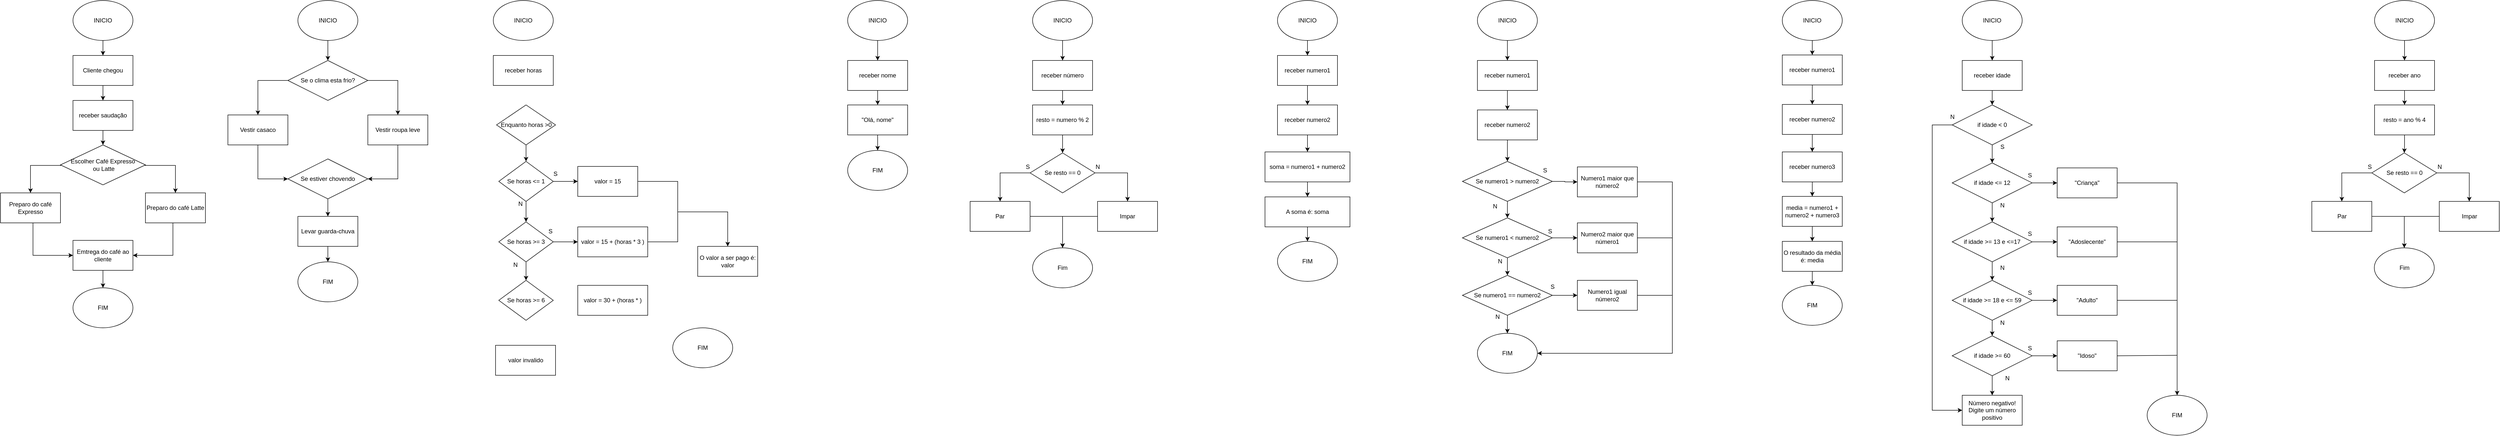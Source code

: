 <mxfile version="26.0.14">
  <diagram id="C5RBs43oDa-KdzZeNtuy" name="Page-1">
    <mxGraphModel dx="811" dy="729" grid="1" gridSize="10" guides="1" tooltips="1" connect="1" arrows="1" fold="1" page="1" pageScale="1" pageWidth="827" pageHeight="1169" math="0" shadow="0">
      <root>
        <mxCell id="WIyWlLk6GJQsqaUBKTNV-0" />
        <mxCell id="WIyWlLk6GJQsqaUBKTNV-1" parent="WIyWlLk6GJQsqaUBKTNV-0" />
        <mxCell id="ahV0ZxIN8dwzT_DsHm7h-9" style="edgeStyle=orthogonalEdgeStyle;rounded=0;orthogonalLoop=1;jettySize=auto;html=1;entryX=0.5;entryY=0;entryDx=0;entryDy=0;" edge="1" parent="WIyWlLk6GJQsqaUBKTNV-1" source="ahV0ZxIN8dwzT_DsHm7h-0" target="ahV0ZxIN8dwzT_DsHm7h-4">
          <mxGeometry relative="1" as="geometry" />
        </mxCell>
        <mxCell id="ahV0ZxIN8dwzT_DsHm7h-0" value="INICIO" style="ellipse;whiteSpace=wrap;html=1;" vertex="1" parent="WIyWlLk6GJQsqaUBKTNV-1">
          <mxGeometry x="320" y="70" width="120" height="80" as="geometry" />
        </mxCell>
        <mxCell id="ahV0ZxIN8dwzT_DsHm7h-11" style="edgeStyle=orthogonalEdgeStyle;rounded=0;orthogonalLoop=1;jettySize=auto;html=1;entryX=0.5;entryY=0;entryDx=0;entryDy=0;" edge="1" parent="WIyWlLk6GJQsqaUBKTNV-1" source="ahV0ZxIN8dwzT_DsHm7h-3" target="ahV0ZxIN8dwzT_DsHm7h-5">
          <mxGeometry relative="1" as="geometry" />
        </mxCell>
        <mxCell id="ahV0ZxIN8dwzT_DsHm7h-3" value="receber saudação" style="rounded=0;whiteSpace=wrap;html=1;" vertex="1" parent="WIyWlLk6GJQsqaUBKTNV-1">
          <mxGeometry x="320" y="270" width="120" height="60" as="geometry" />
        </mxCell>
        <mxCell id="ahV0ZxIN8dwzT_DsHm7h-10" style="edgeStyle=orthogonalEdgeStyle;rounded=0;orthogonalLoop=1;jettySize=auto;html=1;" edge="1" parent="WIyWlLk6GJQsqaUBKTNV-1" source="ahV0ZxIN8dwzT_DsHm7h-4" target="ahV0ZxIN8dwzT_DsHm7h-3">
          <mxGeometry relative="1" as="geometry" />
        </mxCell>
        <mxCell id="ahV0ZxIN8dwzT_DsHm7h-4" value="Cliente chegou" style="rounded=0;whiteSpace=wrap;html=1;" vertex="1" parent="WIyWlLk6GJQsqaUBKTNV-1">
          <mxGeometry x="320" y="180" width="120" height="60" as="geometry" />
        </mxCell>
        <mxCell id="ahV0ZxIN8dwzT_DsHm7h-12" style="edgeStyle=orthogonalEdgeStyle;rounded=0;orthogonalLoop=1;jettySize=auto;html=1;entryX=0.5;entryY=0;entryDx=0;entryDy=0;" edge="1" parent="WIyWlLk6GJQsqaUBKTNV-1" source="ahV0ZxIN8dwzT_DsHm7h-5" target="ahV0ZxIN8dwzT_DsHm7h-6">
          <mxGeometry relative="1" as="geometry">
            <Array as="points">
              <mxPoint x="235" y="400" />
            </Array>
          </mxGeometry>
        </mxCell>
        <mxCell id="ahV0ZxIN8dwzT_DsHm7h-13" style="edgeStyle=orthogonalEdgeStyle;rounded=0;orthogonalLoop=1;jettySize=auto;html=1;entryX=0.5;entryY=0;entryDx=0;entryDy=0;" edge="1" parent="WIyWlLk6GJQsqaUBKTNV-1" source="ahV0ZxIN8dwzT_DsHm7h-5" target="ahV0ZxIN8dwzT_DsHm7h-7">
          <mxGeometry relative="1" as="geometry">
            <Array as="points">
              <mxPoint x="525" y="400" />
            </Array>
          </mxGeometry>
        </mxCell>
        <mxCell id="ahV0ZxIN8dwzT_DsHm7h-5" value="Escolher Café Expresso&lt;div&gt;&amp;nbsp;ou Latte&lt;/div&gt;" style="rhombus;whiteSpace=wrap;html=1;" vertex="1" parent="WIyWlLk6GJQsqaUBKTNV-1">
          <mxGeometry x="295" y="359" width="170" height="80" as="geometry" />
        </mxCell>
        <mxCell id="ahV0ZxIN8dwzT_DsHm7h-14" style="edgeStyle=orthogonalEdgeStyle;rounded=0;orthogonalLoop=1;jettySize=auto;html=1;entryX=0;entryY=0.5;entryDx=0;entryDy=0;" edge="1" parent="WIyWlLk6GJQsqaUBKTNV-1" source="ahV0ZxIN8dwzT_DsHm7h-6" target="ahV0ZxIN8dwzT_DsHm7h-8">
          <mxGeometry relative="1" as="geometry">
            <Array as="points">
              <mxPoint x="240" y="580" />
            </Array>
          </mxGeometry>
        </mxCell>
        <mxCell id="ahV0ZxIN8dwzT_DsHm7h-6" value="Preparo do café Expresso" style="rounded=0;whiteSpace=wrap;html=1;" vertex="1" parent="WIyWlLk6GJQsqaUBKTNV-1">
          <mxGeometry x="175" y="455" width="120" height="60" as="geometry" />
        </mxCell>
        <mxCell id="ahV0ZxIN8dwzT_DsHm7h-15" style="edgeStyle=orthogonalEdgeStyle;rounded=0;orthogonalLoop=1;jettySize=auto;html=1;entryX=1;entryY=0.5;entryDx=0;entryDy=0;" edge="1" parent="WIyWlLk6GJQsqaUBKTNV-1" source="ahV0ZxIN8dwzT_DsHm7h-7" target="ahV0ZxIN8dwzT_DsHm7h-8">
          <mxGeometry relative="1" as="geometry">
            <Array as="points">
              <mxPoint x="520" y="580" />
            </Array>
          </mxGeometry>
        </mxCell>
        <mxCell id="ahV0ZxIN8dwzT_DsHm7h-7" value="Preparo do café Latte" style="rounded=0;whiteSpace=wrap;html=1;" vertex="1" parent="WIyWlLk6GJQsqaUBKTNV-1">
          <mxGeometry x="465" y="455" width="120" height="60" as="geometry" />
        </mxCell>
        <mxCell id="ahV0ZxIN8dwzT_DsHm7h-17" style="edgeStyle=orthogonalEdgeStyle;rounded=0;orthogonalLoop=1;jettySize=auto;html=1;" edge="1" parent="WIyWlLk6GJQsqaUBKTNV-1" source="ahV0ZxIN8dwzT_DsHm7h-8" target="ahV0ZxIN8dwzT_DsHm7h-16">
          <mxGeometry relative="1" as="geometry" />
        </mxCell>
        <mxCell id="ahV0ZxIN8dwzT_DsHm7h-8" value="Emtrega do café ao cliente" style="rounded=0;whiteSpace=wrap;html=1;" vertex="1" parent="WIyWlLk6GJQsqaUBKTNV-1">
          <mxGeometry x="320" y="550" width="120" height="60" as="geometry" />
        </mxCell>
        <mxCell id="ahV0ZxIN8dwzT_DsHm7h-16" value="FIM" style="ellipse;whiteSpace=wrap;html=1;" vertex="1" parent="WIyWlLk6GJQsqaUBKTNV-1">
          <mxGeometry x="320" y="645" width="120" height="80" as="geometry" />
        </mxCell>
        <mxCell id="ahV0ZxIN8dwzT_DsHm7h-25" style="edgeStyle=orthogonalEdgeStyle;rounded=0;orthogonalLoop=1;jettySize=auto;html=1;entryX=0.5;entryY=0;entryDx=0;entryDy=0;" edge="1" parent="WIyWlLk6GJQsqaUBKTNV-1" source="ahV0ZxIN8dwzT_DsHm7h-18" target="ahV0ZxIN8dwzT_DsHm7h-19">
          <mxGeometry relative="1" as="geometry" />
        </mxCell>
        <mxCell id="ahV0ZxIN8dwzT_DsHm7h-18" value="INICIO" style="ellipse;whiteSpace=wrap;html=1;" vertex="1" parent="WIyWlLk6GJQsqaUBKTNV-1">
          <mxGeometry x="770" y="70" width="120" height="80" as="geometry" />
        </mxCell>
        <mxCell id="ahV0ZxIN8dwzT_DsHm7h-26" style="edgeStyle=orthogonalEdgeStyle;rounded=0;orthogonalLoop=1;jettySize=auto;html=1;entryX=0.5;entryY=0;entryDx=0;entryDy=0;" edge="1" parent="WIyWlLk6GJQsqaUBKTNV-1" source="ahV0ZxIN8dwzT_DsHm7h-19" target="ahV0ZxIN8dwzT_DsHm7h-20">
          <mxGeometry relative="1" as="geometry">
            <mxPoint x="640" y="290" as="targetPoint" />
            <Array as="points">
              <mxPoint x="690" y="230" />
            </Array>
          </mxGeometry>
        </mxCell>
        <mxCell id="ahV0ZxIN8dwzT_DsHm7h-27" style="edgeStyle=orthogonalEdgeStyle;rounded=0;orthogonalLoop=1;jettySize=auto;html=1;entryX=0.5;entryY=0;entryDx=0;entryDy=0;" edge="1" parent="WIyWlLk6GJQsqaUBKTNV-1" source="ahV0ZxIN8dwzT_DsHm7h-19" target="ahV0ZxIN8dwzT_DsHm7h-21">
          <mxGeometry relative="1" as="geometry">
            <Array as="points">
              <mxPoint x="970" y="230" />
            </Array>
          </mxGeometry>
        </mxCell>
        <mxCell id="ahV0ZxIN8dwzT_DsHm7h-19" value="Se o clima esta frio?" style="rhombus;whiteSpace=wrap;html=1;" vertex="1" parent="WIyWlLk6GJQsqaUBKTNV-1">
          <mxGeometry x="750" y="190" width="160" height="80" as="geometry" />
        </mxCell>
        <mxCell id="ahV0ZxIN8dwzT_DsHm7h-28" style="edgeStyle=orthogonalEdgeStyle;rounded=0;orthogonalLoop=1;jettySize=auto;html=1;entryX=0;entryY=0.5;entryDx=0;entryDy=0;" edge="1" parent="WIyWlLk6GJQsqaUBKTNV-1" source="ahV0ZxIN8dwzT_DsHm7h-20" target="ahV0ZxIN8dwzT_DsHm7h-22">
          <mxGeometry relative="1" as="geometry" />
        </mxCell>
        <mxCell id="ahV0ZxIN8dwzT_DsHm7h-20" value="Vestir casaco" style="rounded=0;whiteSpace=wrap;html=1;" vertex="1" parent="WIyWlLk6GJQsqaUBKTNV-1">
          <mxGeometry x="630" y="299" width="120" height="60" as="geometry" />
        </mxCell>
        <mxCell id="ahV0ZxIN8dwzT_DsHm7h-29" style="edgeStyle=orthogonalEdgeStyle;rounded=0;orthogonalLoop=1;jettySize=auto;html=1;entryX=1;entryY=0.5;entryDx=0;entryDy=0;" edge="1" parent="WIyWlLk6GJQsqaUBKTNV-1" source="ahV0ZxIN8dwzT_DsHm7h-21" target="ahV0ZxIN8dwzT_DsHm7h-22">
          <mxGeometry relative="1" as="geometry" />
        </mxCell>
        <mxCell id="ahV0ZxIN8dwzT_DsHm7h-21" value="Vestir roupa leve" style="rounded=0;whiteSpace=wrap;html=1;" vertex="1" parent="WIyWlLk6GJQsqaUBKTNV-1">
          <mxGeometry x="910" y="299" width="120" height="60" as="geometry" />
        </mxCell>
        <mxCell id="ahV0ZxIN8dwzT_DsHm7h-30" style="edgeStyle=orthogonalEdgeStyle;rounded=0;orthogonalLoop=1;jettySize=auto;html=1;entryX=0.5;entryY=0;entryDx=0;entryDy=0;" edge="1" parent="WIyWlLk6GJQsqaUBKTNV-1" source="ahV0ZxIN8dwzT_DsHm7h-22" target="ahV0ZxIN8dwzT_DsHm7h-23">
          <mxGeometry relative="1" as="geometry" />
        </mxCell>
        <mxCell id="ahV0ZxIN8dwzT_DsHm7h-22" value="Se estiver chovendo" style="rhombus;whiteSpace=wrap;html=1;" vertex="1" parent="WIyWlLk6GJQsqaUBKTNV-1">
          <mxGeometry x="750" y="387" width="160" height="80" as="geometry" />
        </mxCell>
        <mxCell id="ahV0ZxIN8dwzT_DsHm7h-31" style="edgeStyle=orthogonalEdgeStyle;rounded=0;orthogonalLoop=1;jettySize=auto;html=1;entryX=0.5;entryY=0;entryDx=0;entryDy=0;" edge="1" parent="WIyWlLk6GJQsqaUBKTNV-1" source="ahV0ZxIN8dwzT_DsHm7h-23" target="ahV0ZxIN8dwzT_DsHm7h-24">
          <mxGeometry relative="1" as="geometry" />
        </mxCell>
        <mxCell id="ahV0ZxIN8dwzT_DsHm7h-23" value="Levar guarda-chuva" style="rounded=0;whiteSpace=wrap;html=1;" vertex="1" parent="WIyWlLk6GJQsqaUBKTNV-1">
          <mxGeometry x="770" y="502" width="120" height="60" as="geometry" />
        </mxCell>
        <mxCell id="ahV0ZxIN8dwzT_DsHm7h-24" value="FIM" style="ellipse;whiteSpace=wrap;html=1;" vertex="1" parent="WIyWlLk6GJQsqaUBKTNV-1">
          <mxGeometry x="770" y="593" width="120" height="80" as="geometry" />
        </mxCell>
        <mxCell id="ahV0ZxIN8dwzT_DsHm7h-35" value="INICIO" style="ellipse;whiteSpace=wrap;html=1;" vertex="1" parent="WIyWlLk6GJQsqaUBKTNV-1">
          <mxGeometry x="1161" y="70" width="120" height="80" as="geometry" />
        </mxCell>
        <mxCell id="ahV0ZxIN8dwzT_DsHm7h-56" value="FIM" style="ellipse;whiteSpace=wrap;html=1;" vertex="1" parent="WIyWlLk6GJQsqaUBKTNV-1">
          <mxGeometry x="1520" y="725" width="120" height="80" as="geometry" />
        </mxCell>
        <mxCell id="ahV0ZxIN8dwzT_DsHm7h-65" value="receber horas" style="rounded=0;whiteSpace=wrap;html=1;" vertex="1" parent="WIyWlLk6GJQsqaUBKTNV-1">
          <mxGeometry x="1161" y="180" width="120" height="60" as="geometry" />
        </mxCell>
        <mxCell id="ahV0ZxIN8dwzT_DsHm7h-72" style="edgeStyle=orthogonalEdgeStyle;rounded=0;orthogonalLoop=1;jettySize=auto;html=1;entryX=0.5;entryY=0;entryDx=0;entryDy=0;" edge="1" parent="WIyWlLk6GJQsqaUBKTNV-1" source="ahV0ZxIN8dwzT_DsHm7h-66" target="ahV0ZxIN8dwzT_DsHm7h-68">
          <mxGeometry relative="1" as="geometry" />
        </mxCell>
        <mxCell id="ahV0ZxIN8dwzT_DsHm7h-73" style="edgeStyle=orthogonalEdgeStyle;rounded=0;orthogonalLoop=1;jettySize=auto;html=1;entryX=0;entryY=0.5;entryDx=0;entryDy=0;" edge="1" parent="WIyWlLk6GJQsqaUBKTNV-1" source="ahV0ZxIN8dwzT_DsHm7h-66" target="ahV0ZxIN8dwzT_DsHm7h-67">
          <mxGeometry relative="1" as="geometry" />
        </mxCell>
        <mxCell id="ahV0ZxIN8dwzT_DsHm7h-66" value="Se horas &amp;lt;= 1" style="rhombus;whiteSpace=wrap;html=1;" vertex="1" parent="WIyWlLk6GJQsqaUBKTNV-1">
          <mxGeometry x="1172" y="392" width="109" height="80" as="geometry" />
        </mxCell>
        <mxCell id="ahV0ZxIN8dwzT_DsHm7h-77" style="edgeStyle=orthogonalEdgeStyle;rounded=0;orthogonalLoop=1;jettySize=auto;html=1;" edge="1" parent="WIyWlLk6GJQsqaUBKTNV-1" source="ahV0ZxIN8dwzT_DsHm7h-67" target="ahV0ZxIN8dwzT_DsHm7h-75">
          <mxGeometry relative="1" as="geometry">
            <Array as="points">
              <mxPoint x="1530" y="432" />
              <mxPoint x="1530" y="493" />
            </Array>
          </mxGeometry>
        </mxCell>
        <mxCell id="ahV0ZxIN8dwzT_DsHm7h-67" value="valor = 15" style="rounded=0;whiteSpace=wrap;html=1;" vertex="1" parent="WIyWlLk6GJQsqaUBKTNV-1">
          <mxGeometry x="1330" y="402" width="120" height="60" as="geometry" />
        </mxCell>
        <mxCell id="ahV0ZxIN8dwzT_DsHm7h-74" style="edgeStyle=orthogonalEdgeStyle;rounded=0;orthogonalLoop=1;jettySize=auto;html=1;entryX=0;entryY=0.5;entryDx=0;entryDy=0;" edge="1" parent="WIyWlLk6GJQsqaUBKTNV-1" source="ahV0ZxIN8dwzT_DsHm7h-68" target="ahV0ZxIN8dwzT_DsHm7h-69">
          <mxGeometry relative="1" as="geometry" />
        </mxCell>
        <mxCell id="ahV0ZxIN8dwzT_DsHm7h-85" style="edgeStyle=orthogonalEdgeStyle;rounded=0;orthogonalLoop=1;jettySize=auto;html=1;" edge="1" parent="WIyWlLk6GJQsqaUBKTNV-1" source="ahV0ZxIN8dwzT_DsHm7h-68" target="ahV0ZxIN8dwzT_DsHm7h-84">
          <mxGeometry relative="1" as="geometry" />
        </mxCell>
        <mxCell id="ahV0ZxIN8dwzT_DsHm7h-68" value="Se horas &amp;gt;= 3" style="rhombus;whiteSpace=wrap;html=1;" vertex="1" parent="WIyWlLk6GJQsqaUBKTNV-1">
          <mxGeometry x="1172" y="513" width="109" height="80" as="geometry" />
        </mxCell>
        <mxCell id="ahV0ZxIN8dwzT_DsHm7h-69" value="valor = 15 + (horas * 3 )" style="rounded=0;whiteSpace=wrap;html=1;" vertex="1" parent="WIyWlLk6GJQsqaUBKTNV-1">
          <mxGeometry x="1330" y="523" width="140" height="60" as="geometry" />
        </mxCell>
        <mxCell id="ahV0ZxIN8dwzT_DsHm7h-71" style="edgeStyle=orthogonalEdgeStyle;rounded=0;orthogonalLoop=1;jettySize=auto;html=1;" edge="1" parent="WIyWlLk6GJQsqaUBKTNV-1" source="ahV0ZxIN8dwzT_DsHm7h-70" target="ahV0ZxIN8dwzT_DsHm7h-66">
          <mxGeometry relative="1" as="geometry" />
        </mxCell>
        <mxCell id="ahV0ZxIN8dwzT_DsHm7h-70" value="Enquanto horas &amp;gt;0" style="rhombus;whiteSpace=wrap;html=1;" vertex="1" parent="WIyWlLk6GJQsqaUBKTNV-1">
          <mxGeometry x="1167.5" y="279" width="118" height="80" as="geometry" />
        </mxCell>
        <mxCell id="ahV0ZxIN8dwzT_DsHm7h-75" value="O valor a ser pago é: valor" style="rounded=0;whiteSpace=wrap;html=1;" vertex="1" parent="WIyWlLk6GJQsqaUBKTNV-1">
          <mxGeometry x="1570" y="562" width="120" height="60" as="geometry" />
        </mxCell>
        <mxCell id="ahV0ZxIN8dwzT_DsHm7h-78" value="" style="endArrow=none;html=1;rounded=0;exitX=1;exitY=0.5;exitDx=0;exitDy=0;" edge="1" parent="WIyWlLk6GJQsqaUBKTNV-1" source="ahV0ZxIN8dwzT_DsHm7h-69">
          <mxGeometry width="50" height="50" relative="1" as="geometry">
            <mxPoint x="1300" y="560" as="sourcePoint" />
            <mxPoint x="1530" y="490" as="targetPoint" />
            <Array as="points">
              <mxPoint x="1530" y="553" />
            </Array>
          </mxGeometry>
        </mxCell>
        <mxCell id="ahV0ZxIN8dwzT_DsHm7h-79" value="N" style="text;html=1;align=center;verticalAlign=middle;resizable=0;points=[];autosize=1;strokeColor=none;fillColor=none;" vertex="1" parent="WIyWlLk6GJQsqaUBKTNV-1">
          <mxGeometry x="1200" y="462" width="30" height="30" as="geometry" />
        </mxCell>
        <mxCell id="ahV0ZxIN8dwzT_DsHm7h-80" value="N" style="text;html=1;align=center;verticalAlign=middle;resizable=0;points=[];autosize=1;strokeColor=none;fillColor=none;" vertex="1" parent="WIyWlLk6GJQsqaUBKTNV-1">
          <mxGeometry x="1190" y="584" width="30" height="30" as="geometry" />
        </mxCell>
        <mxCell id="ahV0ZxIN8dwzT_DsHm7h-81" value="S" style="text;html=1;align=center;verticalAlign=middle;resizable=0;points=[];autosize=1;strokeColor=none;fillColor=none;" vertex="1" parent="WIyWlLk6GJQsqaUBKTNV-1">
          <mxGeometry x="1270" y="402" width="30" height="30" as="geometry" />
        </mxCell>
        <mxCell id="ahV0ZxIN8dwzT_DsHm7h-82" value="S" style="text;html=1;align=center;verticalAlign=middle;resizable=0;points=[];autosize=1;strokeColor=none;fillColor=none;" vertex="1" parent="WIyWlLk6GJQsqaUBKTNV-1">
          <mxGeometry x="1260" y="517" width="30" height="30" as="geometry" />
        </mxCell>
        <mxCell id="ahV0ZxIN8dwzT_DsHm7h-83" value="valor invalido" style="rounded=0;whiteSpace=wrap;html=1;" vertex="1" parent="WIyWlLk6GJQsqaUBKTNV-1">
          <mxGeometry x="1165.5" y="760" width="120" height="60" as="geometry" />
        </mxCell>
        <mxCell id="ahV0ZxIN8dwzT_DsHm7h-84" value="Se horas &amp;gt;= 6" style="rhombus;whiteSpace=wrap;html=1;" vertex="1" parent="WIyWlLk6GJQsqaUBKTNV-1">
          <mxGeometry x="1172" y="630" width="109" height="80" as="geometry" />
        </mxCell>
        <mxCell id="ahV0ZxIN8dwzT_DsHm7h-86" value="valor = 30 + (horas * )" style="rounded=0;whiteSpace=wrap;html=1;" vertex="1" parent="WIyWlLk6GJQsqaUBKTNV-1">
          <mxGeometry x="1330" y="640" width="140" height="60" as="geometry" />
        </mxCell>
        <mxCell id="ahV0ZxIN8dwzT_DsHm7h-91" style="edgeStyle=orthogonalEdgeStyle;rounded=0;orthogonalLoop=1;jettySize=auto;html=1;" edge="1" parent="WIyWlLk6GJQsqaUBKTNV-1" source="ahV0ZxIN8dwzT_DsHm7h-87" target="ahV0ZxIN8dwzT_DsHm7h-88">
          <mxGeometry relative="1" as="geometry" />
        </mxCell>
        <mxCell id="ahV0ZxIN8dwzT_DsHm7h-87" value="INICIO" style="ellipse;whiteSpace=wrap;html=1;" vertex="1" parent="WIyWlLk6GJQsqaUBKTNV-1">
          <mxGeometry x="1870" y="70" width="120" height="80" as="geometry" />
        </mxCell>
        <mxCell id="ahV0ZxIN8dwzT_DsHm7h-92" style="edgeStyle=orthogonalEdgeStyle;rounded=0;orthogonalLoop=1;jettySize=auto;html=1;entryX=0.5;entryY=0;entryDx=0;entryDy=0;" edge="1" parent="WIyWlLk6GJQsqaUBKTNV-1" source="ahV0ZxIN8dwzT_DsHm7h-88" target="ahV0ZxIN8dwzT_DsHm7h-89">
          <mxGeometry relative="1" as="geometry" />
        </mxCell>
        <mxCell id="ahV0ZxIN8dwzT_DsHm7h-88" value="receber nome" style="rounded=0;whiteSpace=wrap;html=1;" vertex="1" parent="WIyWlLk6GJQsqaUBKTNV-1">
          <mxGeometry x="1870" y="190" width="120" height="60" as="geometry" />
        </mxCell>
        <mxCell id="ahV0ZxIN8dwzT_DsHm7h-93" style="edgeStyle=orthogonalEdgeStyle;rounded=0;orthogonalLoop=1;jettySize=auto;html=1;entryX=0.5;entryY=0;entryDx=0;entryDy=0;" edge="1" parent="WIyWlLk6GJQsqaUBKTNV-1" source="ahV0ZxIN8dwzT_DsHm7h-89" target="ahV0ZxIN8dwzT_DsHm7h-90">
          <mxGeometry relative="1" as="geometry" />
        </mxCell>
        <mxCell id="ahV0ZxIN8dwzT_DsHm7h-89" value="&quot;Olá, nome&quot;" style="rounded=0;whiteSpace=wrap;html=1;" vertex="1" parent="WIyWlLk6GJQsqaUBKTNV-1">
          <mxGeometry x="1870" y="279" width="120" height="60" as="geometry" />
        </mxCell>
        <mxCell id="ahV0ZxIN8dwzT_DsHm7h-90" value="FIM" style="ellipse;whiteSpace=wrap;html=1;" vertex="1" parent="WIyWlLk6GJQsqaUBKTNV-1">
          <mxGeometry x="1870" y="370" width="120" height="80" as="geometry" />
        </mxCell>
        <mxCell id="ahV0ZxIN8dwzT_DsHm7h-102" style="edgeStyle=orthogonalEdgeStyle;rounded=0;orthogonalLoop=1;jettySize=auto;html=1;" edge="1" parent="WIyWlLk6GJQsqaUBKTNV-1" source="ahV0ZxIN8dwzT_DsHm7h-94" target="ahV0ZxIN8dwzT_DsHm7h-95">
          <mxGeometry relative="1" as="geometry" />
        </mxCell>
        <mxCell id="ahV0ZxIN8dwzT_DsHm7h-94" value="INICIO" style="ellipse;whiteSpace=wrap;html=1;" vertex="1" parent="WIyWlLk6GJQsqaUBKTNV-1">
          <mxGeometry x="2240" y="70" width="120" height="80" as="geometry" />
        </mxCell>
        <mxCell id="ahV0ZxIN8dwzT_DsHm7h-103" style="edgeStyle=orthogonalEdgeStyle;rounded=0;orthogonalLoop=1;jettySize=auto;html=1;entryX=0.5;entryY=0;entryDx=0;entryDy=0;" edge="1" parent="WIyWlLk6GJQsqaUBKTNV-1" source="ahV0ZxIN8dwzT_DsHm7h-95" target="ahV0ZxIN8dwzT_DsHm7h-96">
          <mxGeometry relative="1" as="geometry" />
        </mxCell>
        <mxCell id="ahV0ZxIN8dwzT_DsHm7h-95" value="receber número" style="rounded=0;whiteSpace=wrap;html=1;" vertex="1" parent="WIyWlLk6GJQsqaUBKTNV-1">
          <mxGeometry x="2240" y="190" width="120" height="60" as="geometry" />
        </mxCell>
        <mxCell id="ahV0ZxIN8dwzT_DsHm7h-104" style="edgeStyle=orthogonalEdgeStyle;rounded=0;orthogonalLoop=1;jettySize=auto;html=1;entryX=0.5;entryY=0;entryDx=0;entryDy=0;" edge="1" parent="WIyWlLk6GJQsqaUBKTNV-1" source="ahV0ZxIN8dwzT_DsHm7h-96" target="ahV0ZxIN8dwzT_DsHm7h-97">
          <mxGeometry relative="1" as="geometry" />
        </mxCell>
        <mxCell id="ahV0ZxIN8dwzT_DsHm7h-96" value="resto = numero % 2" style="rounded=0;whiteSpace=wrap;html=1;" vertex="1" parent="WIyWlLk6GJQsqaUBKTNV-1">
          <mxGeometry x="2240" y="279" width="120" height="60" as="geometry" />
        </mxCell>
        <mxCell id="ahV0ZxIN8dwzT_DsHm7h-100" style="edgeStyle=orthogonalEdgeStyle;rounded=0;orthogonalLoop=1;jettySize=auto;html=1;entryX=0.5;entryY=0;entryDx=0;entryDy=0;" edge="1" parent="WIyWlLk6GJQsqaUBKTNV-1" source="ahV0ZxIN8dwzT_DsHm7h-97" target="ahV0ZxIN8dwzT_DsHm7h-98">
          <mxGeometry relative="1" as="geometry">
            <Array as="points">
              <mxPoint x="2175" y="415" />
            </Array>
          </mxGeometry>
        </mxCell>
        <mxCell id="ahV0ZxIN8dwzT_DsHm7h-101" style="edgeStyle=orthogonalEdgeStyle;rounded=0;orthogonalLoop=1;jettySize=auto;html=1;" edge="1" parent="WIyWlLk6GJQsqaUBKTNV-1" source="ahV0ZxIN8dwzT_DsHm7h-97" target="ahV0ZxIN8dwzT_DsHm7h-99">
          <mxGeometry relative="1" as="geometry" />
        </mxCell>
        <mxCell id="ahV0ZxIN8dwzT_DsHm7h-97" value="Se resto == 0" style="rhombus;whiteSpace=wrap;html=1;" vertex="1" parent="WIyWlLk6GJQsqaUBKTNV-1">
          <mxGeometry x="2235" y="375" width="130" height="80" as="geometry" />
        </mxCell>
        <mxCell id="ahV0ZxIN8dwzT_DsHm7h-110" style="edgeStyle=orthogonalEdgeStyle;rounded=0;orthogonalLoop=1;jettySize=auto;html=1;entryX=0.5;entryY=0;entryDx=0;entryDy=0;" edge="1" parent="WIyWlLk6GJQsqaUBKTNV-1" source="ahV0ZxIN8dwzT_DsHm7h-98" target="ahV0ZxIN8dwzT_DsHm7h-106">
          <mxGeometry relative="1" as="geometry" />
        </mxCell>
        <mxCell id="ahV0ZxIN8dwzT_DsHm7h-98" value="Par" style="rounded=0;whiteSpace=wrap;html=1;" vertex="1" parent="WIyWlLk6GJQsqaUBKTNV-1">
          <mxGeometry x="2115" y="472" width="120" height="60" as="geometry" />
        </mxCell>
        <mxCell id="ahV0ZxIN8dwzT_DsHm7h-109" style="edgeStyle=orthogonalEdgeStyle;rounded=0;orthogonalLoop=1;jettySize=auto;html=1;entryX=0.5;entryY=0;entryDx=0;entryDy=0;" edge="1" parent="WIyWlLk6GJQsqaUBKTNV-1" source="ahV0ZxIN8dwzT_DsHm7h-99" target="ahV0ZxIN8dwzT_DsHm7h-106">
          <mxGeometry relative="1" as="geometry" />
        </mxCell>
        <mxCell id="ahV0ZxIN8dwzT_DsHm7h-99" value="Impar" style="rounded=0;whiteSpace=wrap;html=1;" vertex="1" parent="WIyWlLk6GJQsqaUBKTNV-1">
          <mxGeometry x="2370" y="472" width="120" height="60" as="geometry" />
        </mxCell>
        <mxCell id="ahV0ZxIN8dwzT_DsHm7h-106" value="Fim" style="ellipse;whiteSpace=wrap;html=1;" vertex="1" parent="WIyWlLk6GJQsqaUBKTNV-1">
          <mxGeometry x="2240" y="565" width="120" height="80" as="geometry" />
        </mxCell>
        <mxCell id="ahV0ZxIN8dwzT_DsHm7h-111" value="S" style="text;html=1;align=center;verticalAlign=middle;resizable=0;points=[];autosize=1;strokeColor=none;fillColor=none;" vertex="1" parent="WIyWlLk6GJQsqaUBKTNV-1">
          <mxGeometry x="2215" y="388" width="30" height="30" as="geometry" />
        </mxCell>
        <mxCell id="ahV0ZxIN8dwzT_DsHm7h-112" value="N" style="text;html=1;align=center;verticalAlign=middle;resizable=0;points=[];autosize=1;strokeColor=none;fillColor=none;" vertex="1" parent="WIyWlLk6GJQsqaUBKTNV-1">
          <mxGeometry x="2355" y="388" width="30" height="30" as="geometry" />
        </mxCell>
        <mxCell id="ahV0ZxIN8dwzT_DsHm7h-118" style="edgeStyle=orthogonalEdgeStyle;rounded=0;orthogonalLoop=1;jettySize=auto;html=1;" edge="1" parent="WIyWlLk6GJQsqaUBKTNV-1" source="ahV0ZxIN8dwzT_DsHm7h-113" target="ahV0ZxIN8dwzT_DsHm7h-114">
          <mxGeometry relative="1" as="geometry" />
        </mxCell>
        <mxCell id="ahV0ZxIN8dwzT_DsHm7h-113" value="INICIO" style="ellipse;whiteSpace=wrap;html=1;" vertex="1" parent="WIyWlLk6GJQsqaUBKTNV-1">
          <mxGeometry x="2730" y="70" width="120" height="80" as="geometry" />
        </mxCell>
        <mxCell id="ahV0ZxIN8dwzT_DsHm7h-119" style="edgeStyle=orthogonalEdgeStyle;rounded=0;orthogonalLoop=1;jettySize=auto;html=1;" edge="1" parent="WIyWlLk6GJQsqaUBKTNV-1" source="ahV0ZxIN8dwzT_DsHm7h-114" target="ahV0ZxIN8dwzT_DsHm7h-115">
          <mxGeometry relative="1" as="geometry" />
        </mxCell>
        <mxCell id="ahV0ZxIN8dwzT_DsHm7h-114" value="receber numero1" style="rounded=0;whiteSpace=wrap;html=1;" vertex="1" parent="WIyWlLk6GJQsqaUBKTNV-1">
          <mxGeometry x="2730" y="180" width="120" height="60" as="geometry" />
        </mxCell>
        <mxCell id="ahV0ZxIN8dwzT_DsHm7h-120" style="edgeStyle=orthogonalEdgeStyle;rounded=0;orthogonalLoop=1;jettySize=auto;html=1;entryX=0.5;entryY=0;entryDx=0;entryDy=0;" edge="1" parent="WIyWlLk6GJQsqaUBKTNV-1" source="ahV0ZxIN8dwzT_DsHm7h-115" target="ahV0ZxIN8dwzT_DsHm7h-116">
          <mxGeometry relative="1" as="geometry" />
        </mxCell>
        <mxCell id="ahV0ZxIN8dwzT_DsHm7h-115" value="receber numero2" style="rounded=0;whiteSpace=wrap;html=1;" vertex="1" parent="WIyWlLk6GJQsqaUBKTNV-1">
          <mxGeometry x="2730" y="279" width="120" height="60" as="geometry" />
        </mxCell>
        <mxCell id="ahV0ZxIN8dwzT_DsHm7h-121" style="edgeStyle=orthogonalEdgeStyle;rounded=0;orthogonalLoop=1;jettySize=auto;html=1;entryX=0.5;entryY=0;entryDx=0;entryDy=0;" edge="1" parent="WIyWlLk6GJQsqaUBKTNV-1" source="ahV0ZxIN8dwzT_DsHm7h-116" target="ahV0ZxIN8dwzT_DsHm7h-117">
          <mxGeometry relative="1" as="geometry" />
        </mxCell>
        <mxCell id="ahV0ZxIN8dwzT_DsHm7h-116" value="soma = numero1 + numero2" style="rounded=0;whiteSpace=wrap;html=1;" vertex="1" parent="WIyWlLk6GJQsqaUBKTNV-1">
          <mxGeometry x="2705" y="373" width="170" height="60" as="geometry" />
        </mxCell>
        <mxCell id="ahV0ZxIN8dwzT_DsHm7h-123" style="edgeStyle=orthogonalEdgeStyle;rounded=0;orthogonalLoop=1;jettySize=auto;html=1;entryX=0.5;entryY=0;entryDx=0;entryDy=0;" edge="1" parent="WIyWlLk6GJQsqaUBKTNV-1" source="ahV0ZxIN8dwzT_DsHm7h-117" target="ahV0ZxIN8dwzT_DsHm7h-122">
          <mxGeometry relative="1" as="geometry" />
        </mxCell>
        <mxCell id="ahV0ZxIN8dwzT_DsHm7h-117" value="A soma é: soma" style="rounded=0;whiteSpace=wrap;html=1;" vertex="1" parent="WIyWlLk6GJQsqaUBKTNV-1">
          <mxGeometry x="2705" y="463" width="170" height="60" as="geometry" />
        </mxCell>
        <mxCell id="ahV0ZxIN8dwzT_DsHm7h-122" value="FIM" style="ellipse;whiteSpace=wrap;html=1;" vertex="1" parent="WIyWlLk6GJQsqaUBKTNV-1">
          <mxGeometry x="2730" y="552" width="120" height="80" as="geometry" />
        </mxCell>
        <mxCell id="ahV0ZxIN8dwzT_DsHm7h-129" style="edgeStyle=orthogonalEdgeStyle;rounded=0;orthogonalLoop=1;jettySize=auto;html=1;entryX=0.5;entryY=0;entryDx=0;entryDy=0;" edge="1" parent="WIyWlLk6GJQsqaUBKTNV-1" source="ahV0ZxIN8dwzT_DsHm7h-124" target="ahV0ZxIN8dwzT_DsHm7h-127">
          <mxGeometry relative="1" as="geometry" />
        </mxCell>
        <mxCell id="ahV0ZxIN8dwzT_DsHm7h-124" value="INICIO" style="ellipse;whiteSpace=wrap;html=1;" vertex="1" parent="WIyWlLk6GJQsqaUBKTNV-1">
          <mxGeometry x="3130" y="70" width="120" height="80" as="geometry" />
        </mxCell>
        <mxCell id="ahV0ZxIN8dwzT_DsHm7h-126" style="edgeStyle=orthogonalEdgeStyle;rounded=0;orthogonalLoop=1;jettySize=auto;html=1;" edge="1" parent="WIyWlLk6GJQsqaUBKTNV-1" source="ahV0ZxIN8dwzT_DsHm7h-127" target="ahV0ZxIN8dwzT_DsHm7h-128">
          <mxGeometry relative="1" as="geometry" />
        </mxCell>
        <mxCell id="ahV0ZxIN8dwzT_DsHm7h-127" value="receber numero1" style="rounded=0;whiteSpace=wrap;html=1;" vertex="1" parent="WIyWlLk6GJQsqaUBKTNV-1">
          <mxGeometry x="3130" y="190" width="120" height="60" as="geometry" />
        </mxCell>
        <mxCell id="ahV0ZxIN8dwzT_DsHm7h-136" style="edgeStyle=orthogonalEdgeStyle;rounded=0;orthogonalLoop=1;jettySize=auto;html=1;entryX=0.5;entryY=0;entryDx=0;entryDy=0;" edge="1" parent="WIyWlLk6GJQsqaUBKTNV-1" source="ahV0ZxIN8dwzT_DsHm7h-128" target="ahV0ZxIN8dwzT_DsHm7h-130">
          <mxGeometry relative="1" as="geometry" />
        </mxCell>
        <mxCell id="ahV0ZxIN8dwzT_DsHm7h-128" value="receber numero2" style="rounded=0;whiteSpace=wrap;html=1;" vertex="1" parent="WIyWlLk6GJQsqaUBKTNV-1">
          <mxGeometry x="3130" y="289" width="120" height="60" as="geometry" />
        </mxCell>
        <mxCell id="ahV0ZxIN8dwzT_DsHm7h-137" style="edgeStyle=orthogonalEdgeStyle;rounded=0;orthogonalLoop=1;jettySize=auto;html=1;" edge="1" parent="WIyWlLk6GJQsqaUBKTNV-1" source="ahV0ZxIN8dwzT_DsHm7h-130" target="ahV0ZxIN8dwzT_DsHm7h-132">
          <mxGeometry relative="1" as="geometry" />
        </mxCell>
        <mxCell id="ahV0ZxIN8dwzT_DsHm7h-139" style="edgeStyle=orthogonalEdgeStyle;rounded=0;orthogonalLoop=1;jettySize=auto;html=1;entryX=0;entryY=0.5;entryDx=0;entryDy=0;" edge="1" parent="WIyWlLk6GJQsqaUBKTNV-1" source="ahV0ZxIN8dwzT_DsHm7h-130" target="ahV0ZxIN8dwzT_DsHm7h-131">
          <mxGeometry relative="1" as="geometry" />
        </mxCell>
        <mxCell id="ahV0ZxIN8dwzT_DsHm7h-130" value="Se numero1 &amp;gt; numero2" style="rhombus;whiteSpace=wrap;html=1;" vertex="1" parent="WIyWlLk6GJQsqaUBKTNV-1">
          <mxGeometry x="3100" y="392" width="180" height="80" as="geometry" />
        </mxCell>
        <mxCell id="ahV0ZxIN8dwzT_DsHm7h-144" style="edgeStyle=orthogonalEdgeStyle;rounded=0;orthogonalLoop=1;jettySize=auto;html=1;entryX=1;entryY=0.5;entryDx=0;entryDy=0;" edge="1" parent="WIyWlLk6GJQsqaUBKTNV-1" source="ahV0ZxIN8dwzT_DsHm7h-131" target="ahV0ZxIN8dwzT_DsHm7h-142">
          <mxGeometry relative="1" as="geometry">
            <Array as="points">
              <mxPoint x="3520" y="433" />
              <mxPoint x="3520" y="776" />
            </Array>
          </mxGeometry>
        </mxCell>
        <mxCell id="ahV0ZxIN8dwzT_DsHm7h-131" value="Numero1 maior que número2" style="rounded=0;whiteSpace=wrap;html=1;" vertex="1" parent="WIyWlLk6GJQsqaUBKTNV-1">
          <mxGeometry x="3330" y="403" width="120" height="60" as="geometry" />
        </mxCell>
        <mxCell id="ahV0ZxIN8dwzT_DsHm7h-138" style="edgeStyle=orthogonalEdgeStyle;rounded=0;orthogonalLoop=1;jettySize=auto;html=1;" edge="1" parent="WIyWlLk6GJQsqaUBKTNV-1" source="ahV0ZxIN8dwzT_DsHm7h-132" target="ahV0ZxIN8dwzT_DsHm7h-133">
          <mxGeometry relative="1" as="geometry" />
        </mxCell>
        <mxCell id="ahV0ZxIN8dwzT_DsHm7h-140" style="edgeStyle=orthogonalEdgeStyle;rounded=0;orthogonalLoop=1;jettySize=auto;html=1;" edge="1" parent="WIyWlLk6GJQsqaUBKTNV-1" source="ahV0ZxIN8dwzT_DsHm7h-132" target="ahV0ZxIN8dwzT_DsHm7h-134">
          <mxGeometry relative="1" as="geometry" />
        </mxCell>
        <mxCell id="ahV0ZxIN8dwzT_DsHm7h-132" value="Se numero1 &amp;lt; numero2" style="rhombus;whiteSpace=wrap;html=1;" vertex="1" parent="WIyWlLk6GJQsqaUBKTNV-1">
          <mxGeometry x="3100" y="505" width="180" height="80" as="geometry" />
        </mxCell>
        <mxCell id="ahV0ZxIN8dwzT_DsHm7h-141" style="edgeStyle=orthogonalEdgeStyle;rounded=0;orthogonalLoop=1;jettySize=auto;html=1;" edge="1" parent="WIyWlLk6GJQsqaUBKTNV-1" source="ahV0ZxIN8dwzT_DsHm7h-133" target="ahV0ZxIN8dwzT_DsHm7h-135">
          <mxGeometry relative="1" as="geometry" />
        </mxCell>
        <mxCell id="ahV0ZxIN8dwzT_DsHm7h-143" style="edgeStyle=orthogonalEdgeStyle;rounded=0;orthogonalLoop=1;jettySize=auto;html=1;" edge="1" parent="WIyWlLk6GJQsqaUBKTNV-1" source="ahV0ZxIN8dwzT_DsHm7h-133" target="ahV0ZxIN8dwzT_DsHm7h-142">
          <mxGeometry relative="1" as="geometry" />
        </mxCell>
        <mxCell id="ahV0ZxIN8dwzT_DsHm7h-133" value="Se numero1 == numero2" style="rhombus;whiteSpace=wrap;html=1;" vertex="1" parent="WIyWlLk6GJQsqaUBKTNV-1">
          <mxGeometry x="3100" y="620" width="180" height="80" as="geometry" />
        </mxCell>
        <mxCell id="ahV0ZxIN8dwzT_DsHm7h-134" value="Numero2 maior que número1" style="rounded=0;whiteSpace=wrap;html=1;" vertex="1" parent="WIyWlLk6GJQsqaUBKTNV-1">
          <mxGeometry x="3330" y="515" width="120" height="60" as="geometry" />
        </mxCell>
        <mxCell id="ahV0ZxIN8dwzT_DsHm7h-135" value="Numero1 igual número2" style="rounded=0;whiteSpace=wrap;html=1;" vertex="1" parent="WIyWlLk6GJQsqaUBKTNV-1">
          <mxGeometry x="3330" y="630" width="120" height="60" as="geometry" />
        </mxCell>
        <mxCell id="ahV0ZxIN8dwzT_DsHm7h-142" value="FIM" style="ellipse;whiteSpace=wrap;html=1;" vertex="1" parent="WIyWlLk6GJQsqaUBKTNV-1">
          <mxGeometry x="3130" y="736" width="120" height="80" as="geometry" />
        </mxCell>
        <mxCell id="ahV0ZxIN8dwzT_DsHm7h-145" value="" style="endArrow=none;html=1;rounded=0;exitX=1;exitY=0.5;exitDx=0;exitDy=0;" edge="1" parent="WIyWlLk6GJQsqaUBKTNV-1" source="ahV0ZxIN8dwzT_DsHm7h-134">
          <mxGeometry width="50" height="50" relative="1" as="geometry">
            <mxPoint x="3240" y="560" as="sourcePoint" />
            <mxPoint x="3520" y="545" as="targetPoint" />
          </mxGeometry>
        </mxCell>
        <mxCell id="ahV0ZxIN8dwzT_DsHm7h-146" value="" style="endArrow=none;html=1;rounded=0;exitX=1;exitY=0.5;exitDx=0;exitDy=0;" edge="1" parent="WIyWlLk6GJQsqaUBKTNV-1" source="ahV0ZxIN8dwzT_DsHm7h-135">
          <mxGeometry width="50" height="50" relative="1" as="geometry">
            <mxPoint x="3240" y="560" as="sourcePoint" />
            <mxPoint x="3520" y="660" as="targetPoint" />
          </mxGeometry>
        </mxCell>
        <mxCell id="ahV0ZxIN8dwzT_DsHm7h-156" style="edgeStyle=orthogonalEdgeStyle;rounded=0;orthogonalLoop=1;jettySize=auto;html=1;entryX=0.5;entryY=0;entryDx=0;entryDy=0;" edge="1" parent="WIyWlLk6GJQsqaUBKTNV-1" source="ahV0ZxIN8dwzT_DsHm7h-147" target="ahV0ZxIN8dwzT_DsHm7h-154">
          <mxGeometry relative="1" as="geometry" />
        </mxCell>
        <mxCell id="ahV0ZxIN8dwzT_DsHm7h-147" value="INICIO" style="ellipse;whiteSpace=wrap;html=1;" vertex="1" parent="WIyWlLk6GJQsqaUBKTNV-1">
          <mxGeometry x="3740" y="70" width="120" height="80" as="geometry" />
        </mxCell>
        <mxCell id="ahV0ZxIN8dwzT_DsHm7h-148" value="S" style="text;html=1;align=center;verticalAlign=middle;resizable=0;points=[];autosize=1;strokeColor=none;fillColor=none;" vertex="1" parent="WIyWlLk6GJQsqaUBKTNV-1">
          <mxGeometry x="3250" y="395" width="30" height="30" as="geometry" />
        </mxCell>
        <mxCell id="ahV0ZxIN8dwzT_DsHm7h-149" value="N" style="text;html=1;align=center;verticalAlign=middle;resizable=0;points=[];autosize=1;strokeColor=none;fillColor=none;" vertex="1" parent="WIyWlLk6GJQsqaUBKTNV-1">
          <mxGeometry x="3150" y="467" width="30" height="30" as="geometry" />
        </mxCell>
        <mxCell id="ahV0ZxIN8dwzT_DsHm7h-150" value="S" style="text;html=1;align=center;verticalAlign=middle;resizable=0;points=[];autosize=1;strokeColor=none;fillColor=none;" vertex="1" parent="WIyWlLk6GJQsqaUBKTNV-1">
          <mxGeometry x="3260" y="517" width="30" height="30" as="geometry" />
        </mxCell>
        <mxCell id="ahV0ZxIN8dwzT_DsHm7h-151" value="N" style="text;html=1;align=center;verticalAlign=middle;resizable=0;points=[];autosize=1;strokeColor=none;fillColor=none;" vertex="1" parent="WIyWlLk6GJQsqaUBKTNV-1">
          <mxGeometry x="3160" y="577" width="30" height="30" as="geometry" />
        </mxCell>
        <mxCell id="ahV0ZxIN8dwzT_DsHm7h-152" value="S" style="text;html=1;align=center;verticalAlign=middle;resizable=0;points=[];autosize=1;strokeColor=none;fillColor=none;" vertex="1" parent="WIyWlLk6GJQsqaUBKTNV-1">
          <mxGeometry x="3265" y="628" width="30" height="30" as="geometry" />
        </mxCell>
        <mxCell id="ahV0ZxIN8dwzT_DsHm7h-153" value="N" style="text;html=1;align=center;verticalAlign=middle;resizable=0;points=[];autosize=1;strokeColor=none;fillColor=none;" vertex="1" parent="WIyWlLk6GJQsqaUBKTNV-1">
          <mxGeometry x="3155" y="688" width="30" height="30" as="geometry" />
        </mxCell>
        <mxCell id="ahV0ZxIN8dwzT_DsHm7h-157" style="edgeStyle=orthogonalEdgeStyle;rounded=0;orthogonalLoop=1;jettySize=auto;html=1;" edge="1" parent="WIyWlLk6GJQsqaUBKTNV-1" source="ahV0ZxIN8dwzT_DsHm7h-154" target="ahV0ZxIN8dwzT_DsHm7h-155">
          <mxGeometry relative="1" as="geometry" />
        </mxCell>
        <mxCell id="ahV0ZxIN8dwzT_DsHm7h-154" value="receber numero1" style="rounded=0;whiteSpace=wrap;html=1;" vertex="1" parent="WIyWlLk6GJQsqaUBKTNV-1">
          <mxGeometry x="3740" y="179" width="120" height="60" as="geometry" />
        </mxCell>
        <mxCell id="ahV0ZxIN8dwzT_DsHm7h-159" style="edgeStyle=orthogonalEdgeStyle;rounded=0;orthogonalLoop=1;jettySize=auto;html=1;entryX=0.5;entryY=0;entryDx=0;entryDy=0;" edge="1" parent="WIyWlLk6GJQsqaUBKTNV-1" source="ahV0ZxIN8dwzT_DsHm7h-155" target="ahV0ZxIN8dwzT_DsHm7h-158">
          <mxGeometry relative="1" as="geometry" />
        </mxCell>
        <mxCell id="ahV0ZxIN8dwzT_DsHm7h-155" value="receber numero2" style="rounded=0;whiteSpace=wrap;html=1;" vertex="1" parent="WIyWlLk6GJQsqaUBKTNV-1">
          <mxGeometry x="3740" y="278" width="120" height="60" as="geometry" />
        </mxCell>
        <mxCell id="ahV0ZxIN8dwzT_DsHm7h-161" style="edgeStyle=orthogonalEdgeStyle;rounded=0;orthogonalLoop=1;jettySize=auto;html=1;" edge="1" parent="WIyWlLk6GJQsqaUBKTNV-1" source="ahV0ZxIN8dwzT_DsHm7h-158" target="ahV0ZxIN8dwzT_DsHm7h-160">
          <mxGeometry relative="1" as="geometry" />
        </mxCell>
        <mxCell id="ahV0ZxIN8dwzT_DsHm7h-158" value="receber numero3" style="rounded=0;whiteSpace=wrap;html=1;" vertex="1" parent="WIyWlLk6GJQsqaUBKTNV-1">
          <mxGeometry x="3740" y="373" width="120" height="60" as="geometry" />
        </mxCell>
        <mxCell id="ahV0ZxIN8dwzT_DsHm7h-163" style="edgeStyle=orthogonalEdgeStyle;rounded=0;orthogonalLoop=1;jettySize=auto;html=1;" edge="1" parent="WIyWlLk6GJQsqaUBKTNV-1" source="ahV0ZxIN8dwzT_DsHm7h-160" target="ahV0ZxIN8dwzT_DsHm7h-162">
          <mxGeometry relative="1" as="geometry" />
        </mxCell>
        <mxCell id="ahV0ZxIN8dwzT_DsHm7h-160" value="media = numero1 + numero2 + numero3" style="rounded=0;whiteSpace=wrap;html=1;" vertex="1" parent="WIyWlLk6GJQsqaUBKTNV-1">
          <mxGeometry x="3740" y="462" width="120" height="60" as="geometry" />
        </mxCell>
        <mxCell id="ahV0ZxIN8dwzT_DsHm7h-165" style="edgeStyle=orthogonalEdgeStyle;rounded=0;orthogonalLoop=1;jettySize=auto;html=1;" edge="1" parent="WIyWlLk6GJQsqaUBKTNV-1" source="ahV0ZxIN8dwzT_DsHm7h-162" target="ahV0ZxIN8dwzT_DsHm7h-164">
          <mxGeometry relative="1" as="geometry" />
        </mxCell>
        <mxCell id="ahV0ZxIN8dwzT_DsHm7h-162" value="O resultado da média é: media" style="rounded=0;whiteSpace=wrap;html=1;" vertex="1" parent="WIyWlLk6GJQsqaUBKTNV-1">
          <mxGeometry x="3740" y="552" width="120" height="60" as="geometry" />
        </mxCell>
        <mxCell id="ahV0ZxIN8dwzT_DsHm7h-164" value="FIM" style="ellipse;whiteSpace=wrap;html=1;" vertex="1" parent="WIyWlLk6GJQsqaUBKTNV-1">
          <mxGeometry x="3740" y="640" width="120" height="80" as="geometry" />
        </mxCell>
        <mxCell id="ahV0ZxIN8dwzT_DsHm7h-205" style="edgeStyle=orthogonalEdgeStyle;rounded=0;orthogonalLoop=1;jettySize=auto;html=1;" edge="1" parent="WIyWlLk6GJQsqaUBKTNV-1" source="ahV0ZxIN8dwzT_DsHm7h-166" target="ahV0ZxIN8dwzT_DsHm7h-167">
          <mxGeometry relative="1" as="geometry" />
        </mxCell>
        <mxCell id="ahV0ZxIN8dwzT_DsHm7h-166" value="INICIO" style="ellipse;whiteSpace=wrap;html=1;" vertex="1" parent="WIyWlLk6GJQsqaUBKTNV-1">
          <mxGeometry x="4100" y="70" width="120" height="80" as="geometry" />
        </mxCell>
        <mxCell id="ahV0ZxIN8dwzT_DsHm7h-206" style="edgeStyle=orthogonalEdgeStyle;rounded=0;orthogonalLoop=1;jettySize=auto;html=1;entryX=0.5;entryY=0;entryDx=0;entryDy=0;" edge="1" parent="WIyWlLk6GJQsqaUBKTNV-1" source="ahV0ZxIN8dwzT_DsHm7h-167" target="ahV0ZxIN8dwzT_DsHm7h-184">
          <mxGeometry relative="1" as="geometry" />
        </mxCell>
        <mxCell id="ahV0ZxIN8dwzT_DsHm7h-167" value="receber idade" style="rounded=0;whiteSpace=wrap;html=1;" vertex="1" parent="WIyWlLk6GJQsqaUBKTNV-1">
          <mxGeometry x="4100" y="190" width="120" height="60" as="geometry" />
        </mxCell>
        <mxCell id="ahV0ZxIN8dwzT_DsHm7h-170" style="edgeStyle=orthogonalEdgeStyle;rounded=0;orthogonalLoop=1;jettySize=auto;html=1;entryX=0;entryY=0.5;entryDx=0;entryDy=0;" edge="1" parent="WIyWlLk6GJQsqaUBKTNV-1" source="ahV0ZxIN8dwzT_DsHm7h-168" target="ahV0ZxIN8dwzT_DsHm7h-169">
          <mxGeometry relative="1" as="geometry" />
        </mxCell>
        <mxCell id="ahV0ZxIN8dwzT_DsHm7h-181" style="edgeStyle=orthogonalEdgeStyle;rounded=0;orthogonalLoop=1;jettySize=auto;html=1;" edge="1" parent="WIyWlLk6GJQsqaUBKTNV-1" source="ahV0ZxIN8dwzT_DsHm7h-168" target="ahV0ZxIN8dwzT_DsHm7h-172">
          <mxGeometry relative="1" as="geometry" />
        </mxCell>
        <mxCell id="ahV0ZxIN8dwzT_DsHm7h-168" value="if idade &amp;lt;= 12" style="rhombus;whiteSpace=wrap;html=1;" vertex="1" parent="WIyWlLk6GJQsqaUBKTNV-1">
          <mxGeometry x="4080" y="395" width="160" height="80" as="geometry" />
        </mxCell>
        <mxCell id="ahV0ZxIN8dwzT_DsHm7h-201" style="edgeStyle=orthogonalEdgeStyle;rounded=0;orthogonalLoop=1;jettySize=auto;html=1;" edge="1" parent="WIyWlLk6GJQsqaUBKTNV-1" source="ahV0ZxIN8dwzT_DsHm7h-169" target="ahV0ZxIN8dwzT_DsHm7h-200">
          <mxGeometry relative="1" as="geometry" />
        </mxCell>
        <mxCell id="ahV0ZxIN8dwzT_DsHm7h-169" value="&quot;Criança&quot;" style="rounded=0;whiteSpace=wrap;html=1;" vertex="1" parent="WIyWlLk6GJQsqaUBKTNV-1">
          <mxGeometry x="4290" y="405" width="120" height="60" as="geometry" />
        </mxCell>
        <mxCell id="ahV0ZxIN8dwzT_DsHm7h-171" style="edgeStyle=orthogonalEdgeStyle;rounded=0;orthogonalLoop=1;jettySize=auto;html=1;entryX=0;entryY=0.5;entryDx=0;entryDy=0;" edge="1" parent="WIyWlLk6GJQsqaUBKTNV-1" source="ahV0ZxIN8dwzT_DsHm7h-172" target="ahV0ZxIN8dwzT_DsHm7h-173">
          <mxGeometry relative="1" as="geometry" />
        </mxCell>
        <mxCell id="ahV0ZxIN8dwzT_DsHm7h-182" style="edgeStyle=orthogonalEdgeStyle;rounded=0;orthogonalLoop=1;jettySize=auto;html=1;" edge="1" parent="WIyWlLk6GJQsqaUBKTNV-1" source="ahV0ZxIN8dwzT_DsHm7h-172" target="ahV0ZxIN8dwzT_DsHm7h-175">
          <mxGeometry relative="1" as="geometry" />
        </mxCell>
        <mxCell id="ahV0ZxIN8dwzT_DsHm7h-172" value="if idade &amp;gt;= 13 e &amp;lt;=17" style="rhombus;whiteSpace=wrap;html=1;" vertex="1" parent="WIyWlLk6GJQsqaUBKTNV-1">
          <mxGeometry x="4080" y="513" width="160" height="80" as="geometry" />
        </mxCell>
        <mxCell id="ahV0ZxIN8dwzT_DsHm7h-173" value="&quot;Adoslecente&quot;" style="rounded=0;whiteSpace=wrap;html=1;" vertex="1" parent="WIyWlLk6GJQsqaUBKTNV-1">
          <mxGeometry x="4290" y="523" width="120" height="60" as="geometry" />
        </mxCell>
        <mxCell id="ahV0ZxIN8dwzT_DsHm7h-174" style="edgeStyle=orthogonalEdgeStyle;rounded=0;orthogonalLoop=1;jettySize=auto;html=1;entryX=0;entryY=0.5;entryDx=0;entryDy=0;" edge="1" parent="WIyWlLk6GJQsqaUBKTNV-1" source="ahV0ZxIN8dwzT_DsHm7h-175" target="ahV0ZxIN8dwzT_DsHm7h-176">
          <mxGeometry relative="1" as="geometry" />
        </mxCell>
        <mxCell id="ahV0ZxIN8dwzT_DsHm7h-183" style="edgeStyle=orthogonalEdgeStyle;rounded=0;orthogonalLoop=1;jettySize=auto;html=1;entryX=0.5;entryY=0;entryDx=0;entryDy=0;" edge="1" parent="WIyWlLk6GJQsqaUBKTNV-1" source="ahV0ZxIN8dwzT_DsHm7h-175" target="ahV0ZxIN8dwzT_DsHm7h-178">
          <mxGeometry relative="1" as="geometry" />
        </mxCell>
        <mxCell id="ahV0ZxIN8dwzT_DsHm7h-175" value="if idade &amp;gt;= 18 e &amp;lt;= 59" style="rhombus;whiteSpace=wrap;html=1;" vertex="1" parent="WIyWlLk6GJQsqaUBKTNV-1">
          <mxGeometry x="4080" y="630" width="160" height="80" as="geometry" />
        </mxCell>
        <mxCell id="ahV0ZxIN8dwzT_DsHm7h-176" value="&quot;Adulto&quot;" style="rounded=0;whiteSpace=wrap;html=1;" vertex="1" parent="WIyWlLk6GJQsqaUBKTNV-1">
          <mxGeometry x="4290" y="640" width="120" height="60" as="geometry" />
        </mxCell>
        <mxCell id="ahV0ZxIN8dwzT_DsHm7h-177" style="edgeStyle=orthogonalEdgeStyle;rounded=0;orthogonalLoop=1;jettySize=auto;html=1;entryX=0;entryY=0.5;entryDx=0;entryDy=0;" edge="1" parent="WIyWlLk6GJQsqaUBKTNV-1" source="ahV0ZxIN8dwzT_DsHm7h-178" target="ahV0ZxIN8dwzT_DsHm7h-179">
          <mxGeometry relative="1" as="geometry" />
        </mxCell>
        <mxCell id="ahV0ZxIN8dwzT_DsHm7h-194" style="edgeStyle=orthogonalEdgeStyle;rounded=0;orthogonalLoop=1;jettySize=auto;html=1;entryX=0.5;entryY=0;entryDx=0;entryDy=0;" edge="1" parent="WIyWlLk6GJQsqaUBKTNV-1" source="ahV0ZxIN8dwzT_DsHm7h-178" target="ahV0ZxIN8dwzT_DsHm7h-186">
          <mxGeometry relative="1" as="geometry">
            <mxPoint x="4160.0" y="850.0" as="targetPoint" />
          </mxGeometry>
        </mxCell>
        <mxCell id="ahV0ZxIN8dwzT_DsHm7h-178" value="if idade &amp;gt;= 60" style="rhombus;whiteSpace=wrap;html=1;" vertex="1" parent="WIyWlLk6GJQsqaUBKTNV-1">
          <mxGeometry x="4080" y="741" width="160" height="80" as="geometry" />
        </mxCell>
        <mxCell id="ahV0ZxIN8dwzT_DsHm7h-179" value="&quot;Idoso&quot;" style="rounded=0;whiteSpace=wrap;html=1;" vertex="1" parent="WIyWlLk6GJQsqaUBKTNV-1">
          <mxGeometry x="4290" y="751" width="120" height="60" as="geometry" />
        </mxCell>
        <mxCell id="ahV0ZxIN8dwzT_DsHm7h-185" style="edgeStyle=orthogonalEdgeStyle;rounded=0;orthogonalLoop=1;jettySize=auto;html=1;entryX=0.5;entryY=0;entryDx=0;entryDy=0;" edge="1" parent="WIyWlLk6GJQsqaUBKTNV-1" source="ahV0ZxIN8dwzT_DsHm7h-184" target="ahV0ZxIN8dwzT_DsHm7h-168">
          <mxGeometry relative="1" as="geometry" />
        </mxCell>
        <mxCell id="ahV0ZxIN8dwzT_DsHm7h-187" style="edgeStyle=orthogonalEdgeStyle;rounded=0;orthogonalLoop=1;jettySize=auto;html=1;entryX=0;entryY=0.5;entryDx=0;entryDy=0;" edge="1" parent="WIyWlLk6GJQsqaUBKTNV-1" source="ahV0ZxIN8dwzT_DsHm7h-184" target="ahV0ZxIN8dwzT_DsHm7h-186">
          <mxGeometry relative="1" as="geometry">
            <Array as="points">
              <mxPoint x="4040" y="319" />
              <mxPoint x="4040" y="890" />
            </Array>
          </mxGeometry>
        </mxCell>
        <mxCell id="ahV0ZxIN8dwzT_DsHm7h-184" value="if idade &amp;lt; 0" style="rhombus;whiteSpace=wrap;html=1;" vertex="1" parent="WIyWlLk6GJQsqaUBKTNV-1">
          <mxGeometry x="4080" y="279" width="160" height="80" as="geometry" />
        </mxCell>
        <mxCell id="ahV0ZxIN8dwzT_DsHm7h-186" value="Número negativo! Digite um número positivo" style="rounded=0;whiteSpace=wrap;html=1;" vertex="1" parent="WIyWlLk6GJQsqaUBKTNV-1">
          <mxGeometry x="4100" y="860" width="120" height="60" as="geometry" />
        </mxCell>
        <mxCell id="ahV0ZxIN8dwzT_DsHm7h-188" value="N" style="text;html=1;align=center;verticalAlign=middle;resizable=0;points=[];autosize=1;strokeColor=none;fillColor=none;" vertex="1" parent="WIyWlLk6GJQsqaUBKTNV-1">
          <mxGeometry x="4065" y="288" width="30" height="30" as="geometry" />
        </mxCell>
        <mxCell id="ahV0ZxIN8dwzT_DsHm7h-189" value="S" style="text;html=1;align=center;verticalAlign=middle;resizable=0;points=[];autosize=1;strokeColor=none;fillColor=none;" vertex="1" parent="WIyWlLk6GJQsqaUBKTNV-1">
          <mxGeometry x="4165" y="348" width="30" height="30" as="geometry" />
        </mxCell>
        <mxCell id="ahV0ZxIN8dwzT_DsHm7h-190" value="S" style="text;html=1;align=center;verticalAlign=middle;resizable=0;points=[];autosize=1;strokeColor=none;fillColor=none;" vertex="1" parent="WIyWlLk6GJQsqaUBKTNV-1">
          <mxGeometry x="4220" y="405" width="30" height="30" as="geometry" />
        </mxCell>
        <mxCell id="ahV0ZxIN8dwzT_DsHm7h-191" value="S" style="text;html=1;align=center;verticalAlign=middle;resizable=0;points=[];autosize=1;strokeColor=none;fillColor=none;" vertex="1" parent="WIyWlLk6GJQsqaUBKTNV-1">
          <mxGeometry x="4220" y="522" width="30" height="30" as="geometry" />
        </mxCell>
        <mxCell id="ahV0ZxIN8dwzT_DsHm7h-192" value="S" style="text;html=1;align=center;verticalAlign=middle;resizable=0;points=[];autosize=1;strokeColor=none;fillColor=none;" vertex="1" parent="WIyWlLk6GJQsqaUBKTNV-1">
          <mxGeometry x="4220" y="640" width="30" height="30" as="geometry" />
        </mxCell>
        <mxCell id="ahV0ZxIN8dwzT_DsHm7h-193" value="S" style="text;html=1;align=center;verticalAlign=middle;resizable=0;points=[];autosize=1;strokeColor=none;fillColor=none;" vertex="1" parent="WIyWlLk6GJQsqaUBKTNV-1">
          <mxGeometry x="4220" y="751" width="30" height="30" as="geometry" />
        </mxCell>
        <mxCell id="ahV0ZxIN8dwzT_DsHm7h-195" value="N" style="text;html=1;align=center;verticalAlign=middle;resizable=0;points=[];autosize=1;strokeColor=none;fillColor=none;" vertex="1" parent="WIyWlLk6GJQsqaUBKTNV-1">
          <mxGeometry x="4165" y="465" width="30" height="30" as="geometry" />
        </mxCell>
        <mxCell id="ahV0ZxIN8dwzT_DsHm7h-196" value="N" style="text;html=1;align=center;verticalAlign=middle;resizable=0;points=[];autosize=1;strokeColor=none;fillColor=none;" vertex="1" parent="WIyWlLk6GJQsqaUBKTNV-1">
          <mxGeometry x="4165" y="590" width="30" height="30" as="geometry" />
        </mxCell>
        <mxCell id="ahV0ZxIN8dwzT_DsHm7h-197" value="N" style="text;html=1;align=center;verticalAlign=middle;resizable=0;points=[];autosize=1;strokeColor=none;fillColor=none;" vertex="1" parent="WIyWlLk6GJQsqaUBKTNV-1">
          <mxGeometry x="4165" y="700" width="30" height="30" as="geometry" />
        </mxCell>
        <mxCell id="ahV0ZxIN8dwzT_DsHm7h-198" value="N" style="text;html=1;align=center;verticalAlign=middle;resizable=0;points=[];autosize=1;strokeColor=none;fillColor=none;" vertex="1" parent="WIyWlLk6GJQsqaUBKTNV-1">
          <mxGeometry x="4175" y="811" width="30" height="30" as="geometry" />
        </mxCell>
        <mxCell id="ahV0ZxIN8dwzT_DsHm7h-200" value="FIM" style="ellipse;whiteSpace=wrap;html=1;" vertex="1" parent="WIyWlLk6GJQsqaUBKTNV-1">
          <mxGeometry x="4470" y="860" width="120" height="80" as="geometry" />
        </mxCell>
        <mxCell id="ahV0ZxIN8dwzT_DsHm7h-202" value="" style="endArrow=none;html=1;rounded=0;exitX=1;exitY=0.5;exitDx=0;exitDy=0;" edge="1" parent="WIyWlLk6GJQsqaUBKTNV-1" source="ahV0ZxIN8dwzT_DsHm7h-173">
          <mxGeometry width="50" height="50" relative="1" as="geometry">
            <mxPoint x="4280" y="710" as="sourcePoint" />
            <mxPoint x="4530" y="553" as="targetPoint" />
          </mxGeometry>
        </mxCell>
        <mxCell id="ahV0ZxIN8dwzT_DsHm7h-203" value="" style="endArrow=none;html=1;rounded=0;exitX=1;exitY=0.5;exitDx=0;exitDy=0;" edge="1" parent="WIyWlLk6GJQsqaUBKTNV-1" source="ahV0ZxIN8dwzT_DsHm7h-176">
          <mxGeometry width="50" height="50" relative="1" as="geometry">
            <mxPoint x="4280" y="710" as="sourcePoint" />
            <mxPoint x="4530" y="670" as="targetPoint" />
          </mxGeometry>
        </mxCell>
        <mxCell id="ahV0ZxIN8dwzT_DsHm7h-204" value="" style="endArrow=none;html=1;rounded=0;exitX=1;exitY=0.5;exitDx=0;exitDy=0;" edge="1" parent="WIyWlLk6GJQsqaUBKTNV-1" source="ahV0ZxIN8dwzT_DsHm7h-179">
          <mxGeometry width="50" height="50" relative="1" as="geometry">
            <mxPoint x="4280" y="710" as="sourcePoint" />
            <mxPoint x="4530" y="780" as="targetPoint" />
          </mxGeometry>
        </mxCell>
        <mxCell id="ahV0ZxIN8dwzT_DsHm7h-209" style="edgeStyle=orthogonalEdgeStyle;rounded=0;orthogonalLoop=1;jettySize=auto;html=1;" edge="1" parent="WIyWlLk6GJQsqaUBKTNV-1" source="ahV0ZxIN8dwzT_DsHm7h-210" target="ahV0ZxIN8dwzT_DsHm7h-212">
          <mxGeometry relative="1" as="geometry" />
        </mxCell>
        <mxCell id="ahV0ZxIN8dwzT_DsHm7h-210" value="INICIO" style="ellipse;whiteSpace=wrap;html=1;" vertex="1" parent="WIyWlLk6GJQsqaUBKTNV-1">
          <mxGeometry x="4925" y="70" width="120" height="80" as="geometry" />
        </mxCell>
        <mxCell id="ahV0ZxIN8dwzT_DsHm7h-211" style="edgeStyle=orthogonalEdgeStyle;rounded=0;orthogonalLoop=1;jettySize=auto;html=1;entryX=0.5;entryY=0;entryDx=0;entryDy=0;" edge="1" parent="WIyWlLk6GJQsqaUBKTNV-1" source="ahV0ZxIN8dwzT_DsHm7h-212" target="ahV0ZxIN8dwzT_DsHm7h-214">
          <mxGeometry relative="1" as="geometry" />
        </mxCell>
        <mxCell id="ahV0ZxIN8dwzT_DsHm7h-212" value="receber ano" style="rounded=0;whiteSpace=wrap;html=1;" vertex="1" parent="WIyWlLk6GJQsqaUBKTNV-1">
          <mxGeometry x="4925" y="190" width="120" height="60" as="geometry" />
        </mxCell>
        <mxCell id="ahV0ZxIN8dwzT_DsHm7h-225" style="edgeStyle=orthogonalEdgeStyle;rounded=0;orthogonalLoop=1;jettySize=auto;html=1;entryX=0.5;entryY=0;entryDx=0;entryDy=0;" edge="1" parent="WIyWlLk6GJQsqaUBKTNV-1" source="ahV0ZxIN8dwzT_DsHm7h-214" target="ahV0ZxIN8dwzT_DsHm7h-217">
          <mxGeometry relative="1" as="geometry" />
        </mxCell>
        <mxCell id="ahV0ZxIN8dwzT_DsHm7h-214" value="resto = ano % 4" style="rounded=0;whiteSpace=wrap;html=1;" vertex="1" parent="WIyWlLk6GJQsqaUBKTNV-1">
          <mxGeometry x="4925" y="279" width="120" height="60" as="geometry" />
        </mxCell>
        <mxCell id="ahV0ZxIN8dwzT_DsHm7h-215" style="edgeStyle=orthogonalEdgeStyle;rounded=0;orthogonalLoop=1;jettySize=auto;html=1;entryX=0.5;entryY=0;entryDx=0;entryDy=0;" edge="1" parent="WIyWlLk6GJQsqaUBKTNV-1" source="ahV0ZxIN8dwzT_DsHm7h-217" target="ahV0ZxIN8dwzT_DsHm7h-219">
          <mxGeometry relative="1" as="geometry">
            <Array as="points">
              <mxPoint x="4859.5" y="415" />
            </Array>
          </mxGeometry>
        </mxCell>
        <mxCell id="ahV0ZxIN8dwzT_DsHm7h-216" style="edgeStyle=orthogonalEdgeStyle;rounded=0;orthogonalLoop=1;jettySize=auto;html=1;" edge="1" parent="WIyWlLk6GJQsqaUBKTNV-1" source="ahV0ZxIN8dwzT_DsHm7h-217" target="ahV0ZxIN8dwzT_DsHm7h-221">
          <mxGeometry relative="1" as="geometry" />
        </mxCell>
        <mxCell id="ahV0ZxIN8dwzT_DsHm7h-217" value="Se resto == 0" style="rhombus;whiteSpace=wrap;html=1;" vertex="1" parent="WIyWlLk6GJQsqaUBKTNV-1">
          <mxGeometry x="4919.5" y="375" width="130" height="80" as="geometry" />
        </mxCell>
        <mxCell id="ahV0ZxIN8dwzT_DsHm7h-218" style="edgeStyle=orthogonalEdgeStyle;rounded=0;orthogonalLoop=1;jettySize=auto;html=1;entryX=0.5;entryY=0;entryDx=0;entryDy=0;" edge="1" parent="WIyWlLk6GJQsqaUBKTNV-1" source="ahV0ZxIN8dwzT_DsHm7h-219" target="ahV0ZxIN8dwzT_DsHm7h-222">
          <mxGeometry relative="1" as="geometry" />
        </mxCell>
        <mxCell id="ahV0ZxIN8dwzT_DsHm7h-219" value="Par" style="rounded=0;whiteSpace=wrap;html=1;" vertex="1" parent="WIyWlLk6GJQsqaUBKTNV-1">
          <mxGeometry x="4799.5" y="472" width="120" height="60" as="geometry" />
        </mxCell>
        <mxCell id="ahV0ZxIN8dwzT_DsHm7h-220" style="edgeStyle=orthogonalEdgeStyle;rounded=0;orthogonalLoop=1;jettySize=auto;html=1;entryX=0.5;entryY=0;entryDx=0;entryDy=0;" edge="1" parent="WIyWlLk6GJQsqaUBKTNV-1" source="ahV0ZxIN8dwzT_DsHm7h-221" target="ahV0ZxIN8dwzT_DsHm7h-222">
          <mxGeometry relative="1" as="geometry" />
        </mxCell>
        <mxCell id="ahV0ZxIN8dwzT_DsHm7h-221" value="Impar" style="rounded=0;whiteSpace=wrap;html=1;" vertex="1" parent="WIyWlLk6GJQsqaUBKTNV-1">
          <mxGeometry x="5054.5" y="472" width="120" height="60" as="geometry" />
        </mxCell>
        <mxCell id="ahV0ZxIN8dwzT_DsHm7h-222" value="Fim" style="ellipse;whiteSpace=wrap;html=1;" vertex="1" parent="WIyWlLk6GJQsqaUBKTNV-1">
          <mxGeometry x="4924.5" y="565" width="120" height="80" as="geometry" />
        </mxCell>
        <mxCell id="ahV0ZxIN8dwzT_DsHm7h-223" value="S" style="text;html=1;align=center;verticalAlign=middle;resizable=0;points=[];autosize=1;strokeColor=none;fillColor=none;" vertex="1" parent="WIyWlLk6GJQsqaUBKTNV-1">
          <mxGeometry x="4899.5" y="388" width="30" height="30" as="geometry" />
        </mxCell>
        <mxCell id="ahV0ZxIN8dwzT_DsHm7h-224" value="N" style="text;html=1;align=center;verticalAlign=middle;resizable=0;points=[];autosize=1;strokeColor=none;fillColor=none;" vertex="1" parent="WIyWlLk6GJQsqaUBKTNV-1">
          <mxGeometry x="5039.5" y="388" width="30" height="30" as="geometry" />
        </mxCell>
      </root>
    </mxGraphModel>
  </diagram>
</mxfile>
